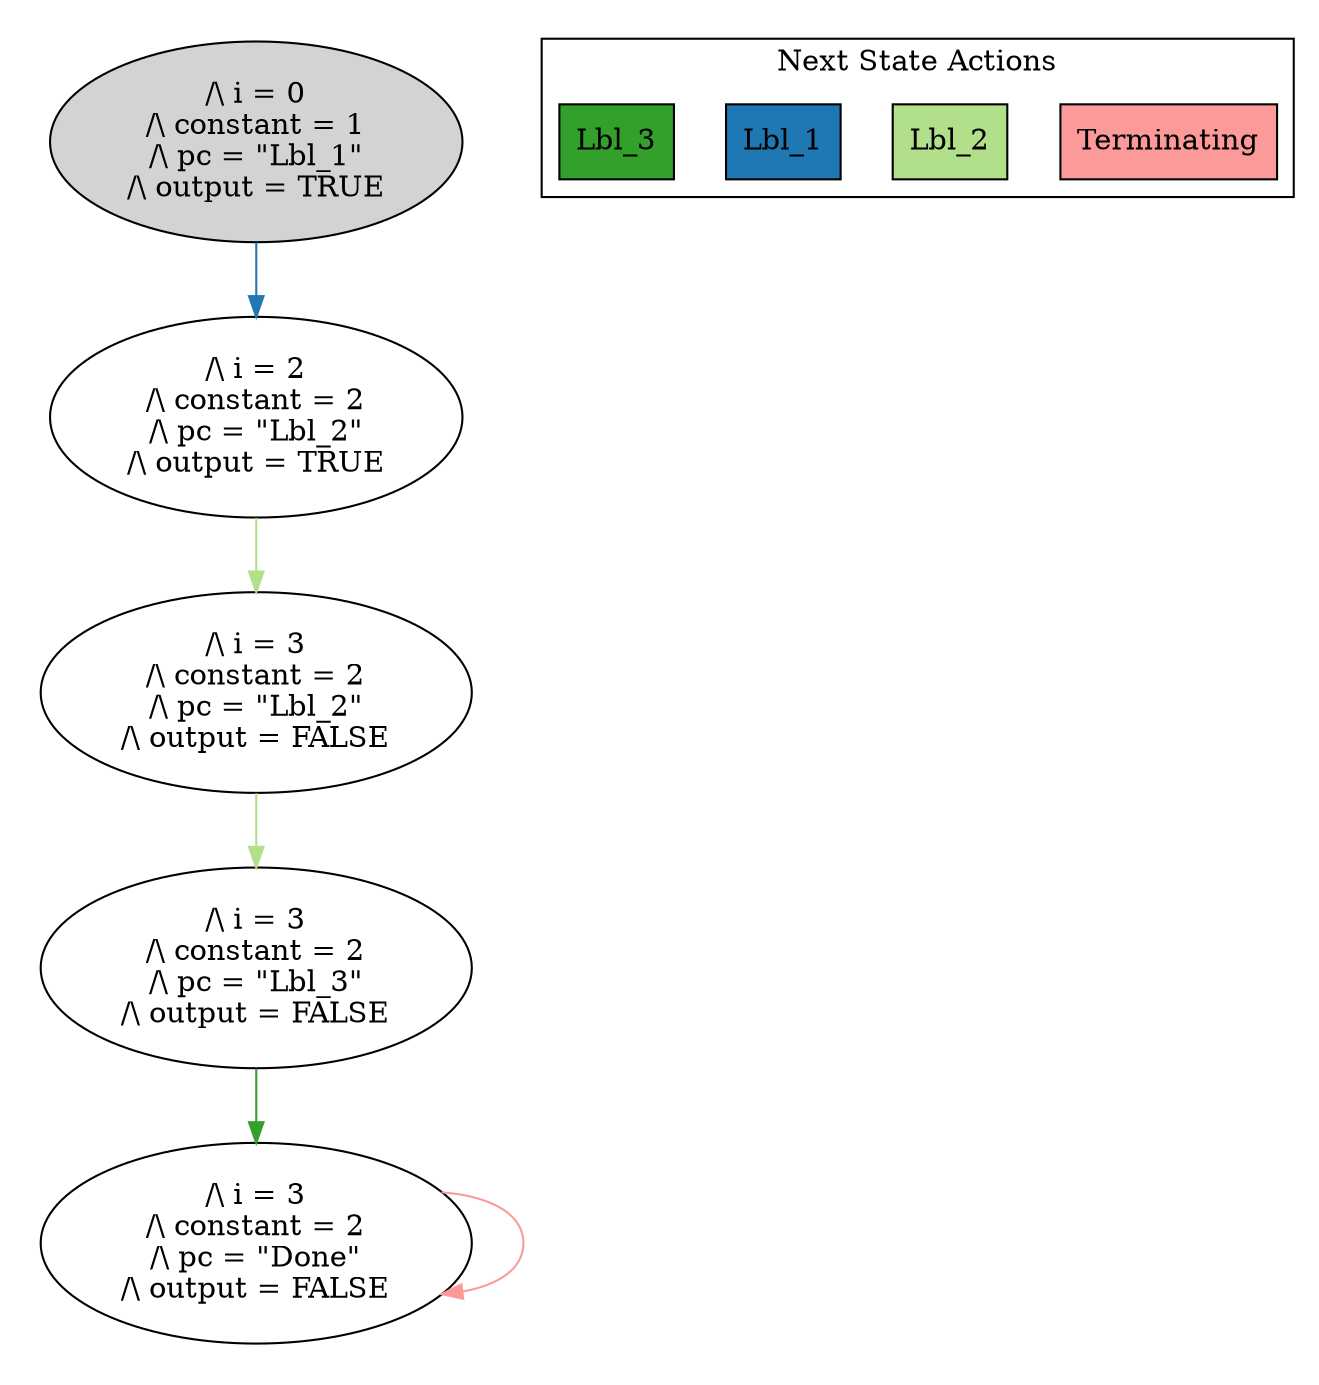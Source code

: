 strict digraph DiskGraph {
edge [colorscheme="paired12"]
nodesep=0.35;
subgraph cluster_graph {
color="white";
-1897533778591601014 [label="/\\ i = 0\n/\\ constant = 1\n/\\ pc = \"Lbl_1\"\n/\\ output = TRUE",style = filled]
-1897533778591601014 -> -6135670430997230414 [label="",color="2",fontcolor="2"];
-6135670430997230414 [label="/\\ i = 2\n/\\ constant = 2\n/\\ pc = \"Lbl_2\"\n/\\ output = TRUE"];
-6135670430997230414 -> -7523131484933369965 [label="",color="3",fontcolor="3"];
-7523131484933369965 [label="/\\ i = 3\n/\\ constant = 2\n/\\ pc = \"Lbl_2\"\n/\\ output = FALSE"];
-7523131484933369965 -> -6346693601555897208 [label="",color="3",fontcolor="3"];
-6346693601555897208 [label="/\\ i = 3\n/\\ constant = 2\n/\\ pc = \"Lbl_3\"\n/\\ output = FALSE"];
-6346693601555897208 -> 5620291822350688734 [label="",color="4",fontcolor="4"];
5620291822350688734 [label="/\\ i = 3\n/\\ constant = 2\n/\\ pc = \"Done\"\n/\\ output = FALSE"];
5620291822350688734 -> 5620291822350688734 [label="",color="5",fontcolor="5"];
{rank = same; -1897533778591601014;}
{rank = same; -6135670430997230414;}
{rank = same; -7523131484933369965;}
{rank = same; -6346693601555897208;}
{rank = same; 5620291822350688734;}
}
subgraph cluster_legend {graph[style=bold];label = "Next State Actions" style="solid"
node [ labeljust="l",colorscheme="paired12",style=filled,shape=record ]
Terminating [label="Terminating",fillcolor=5]
Lbl_2 [label="Lbl_2",fillcolor=3]
Lbl_1 [label="Lbl_1",fillcolor=2]
Lbl_3 [label="Lbl_3",fillcolor=4]
}}